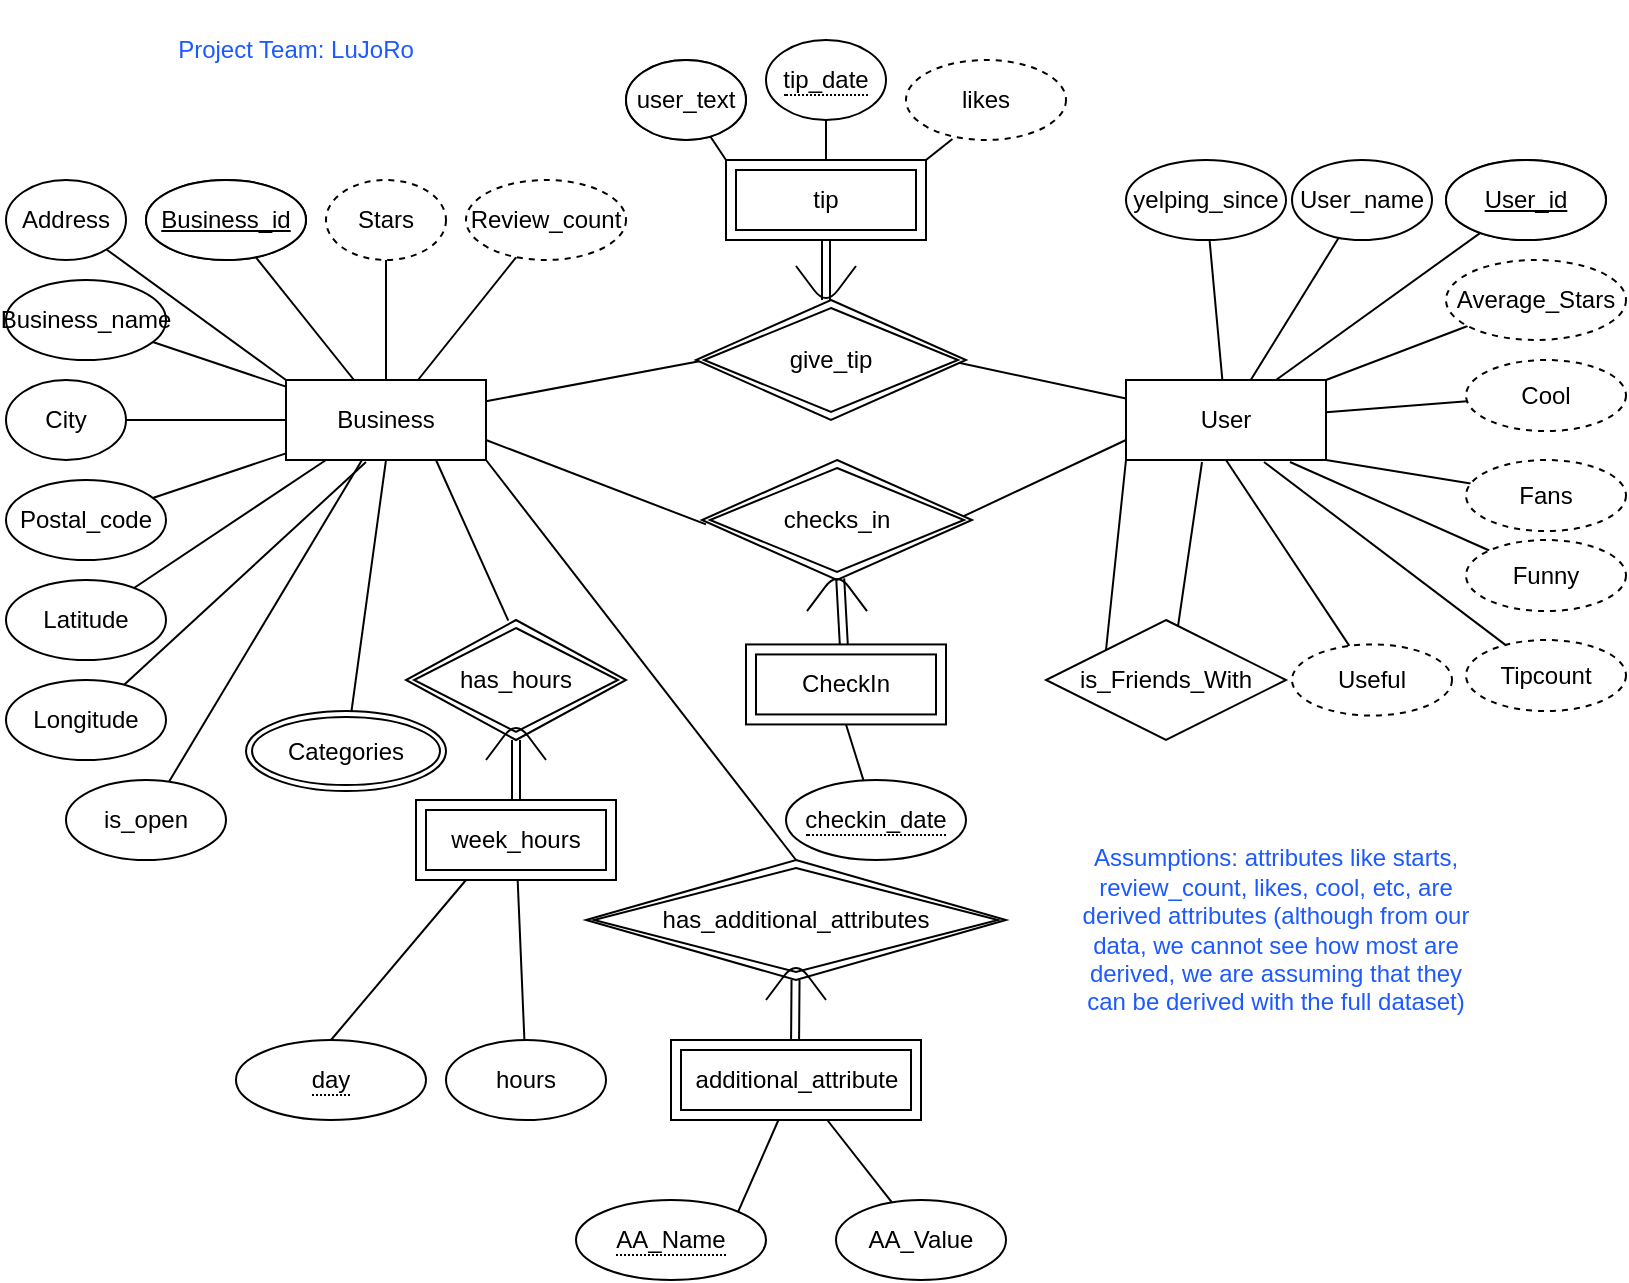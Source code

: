 <mxfile version="14.3.2" type="device"><diagram id="R2lEEEUBdFMjLlhIrx00" name="Page-1"><mxGraphModel dx="1167" dy="643" grid="1" gridSize="10" guides="1" tooltips="1" connect="1" arrows="1" fold="1" page="1" pageScale="1" pageWidth="850" pageHeight="1100" math="0" shadow="0" extFonts="Permanent Marker^https://fonts.googleapis.com/css?family=Permanent+Marker"><root><mxCell id="0"/><mxCell id="1" parent="0"/><mxCell id="-LLsK6vZgeF87bpJLIOv-51" style="edgeStyle=none;rounded=0;orthogonalLoop=1;jettySize=auto;html=1;entryX=0;entryY=0.5;entryDx=0;entryDy=0;endArrow=none;endFill=0;" parent="1" source="-LLsK6vZgeF87bpJLIOv-2" edge="1"><mxGeometry relative="1" as="geometry"><mxPoint x="360" y="220" as="targetPoint"/></mxGeometry></mxCell><mxCell id="-LLsK6vZgeF87bpJLIOv-2" value="Business" style="whiteSpace=wrap;html=1;align=center;" parent="1" vertex="1"><mxGeometry x="150" y="230" width="100" height="40" as="geometry"/></mxCell><mxCell id="-LLsK6vZgeF87bpJLIOv-8" value="" style="edgeStyle=none;rounded=0;orthogonalLoop=1;jettySize=auto;html=1;endArrow=none;endFill=0;" parent="1" source="-LLsK6vZgeF87bpJLIOv-3" target="-LLsK6vZgeF87bpJLIOv-2" edge="1"><mxGeometry relative="1" as="geometry"/></mxCell><mxCell id="-LLsK6vZgeF87bpJLIOv-3" value="Business_name" style="ellipse;whiteSpace=wrap;html=1;align=center;" parent="1" vertex="1"><mxGeometry x="10" y="180" width="80" height="40" as="geometry"/></mxCell><mxCell id="-LLsK6vZgeF87bpJLIOv-7" value="" style="edgeStyle=none;rounded=0;orthogonalLoop=1;jettySize=auto;html=1;endArrow=none;endFill=0;entryX=0;entryY=0;entryDx=0;entryDy=0;" parent="1" source="-LLsK6vZgeF87bpJLIOv-4" target="-LLsK6vZgeF87bpJLIOv-2" edge="1"><mxGeometry relative="1" as="geometry"/></mxCell><mxCell id="-LLsK6vZgeF87bpJLIOv-4" value="Address" style="ellipse;whiteSpace=wrap;html=1;align=center;" parent="1" vertex="1"><mxGeometry x="10" y="130" width="60" height="40" as="geometry"/></mxCell><mxCell id="-LLsK6vZgeF87bpJLIOv-6" value="" style="rounded=0;orthogonalLoop=1;jettySize=auto;html=1;endArrow=none;endFill=0;" parent="1" source="-LLsK6vZgeF87bpJLIOv-5" target="-LLsK6vZgeF87bpJLIOv-2" edge="1"><mxGeometry relative="1" as="geometry"/></mxCell><mxCell id="-LLsK6vZgeF87bpJLIOv-5" value="&lt;u&gt;Business_id&lt;/u&gt;" style="ellipse;whiteSpace=wrap;html=1;align=center;" parent="1" vertex="1"><mxGeometry x="80" y="130" width="80" height="40" as="geometry"/></mxCell><mxCell id="-LLsK6vZgeF87bpJLIOv-12" value="" style="edgeStyle=none;rounded=0;orthogonalLoop=1;jettySize=auto;html=1;endArrow=none;endFill=0;entryX=0;entryY=0.5;entryDx=0;entryDy=0;" parent="1" source="-LLsK6vZgeF87bpJLIOv-9" target="-LLsK6vZgeF87bpJLIOv-2" edge="1"><mxGeometry relative="1" as="geometry"/></mxCell><mxCell id="-LLsK6vZgeF87bpJLIOv-9" value="City" style="ellipse;whiteSpace=wrap;html=1;align=center;" parent="1" vertex="1"><mxGeometry x="10" y="230" width="60" height="40" as="geometry"/></mxCell><mxCell id="-LLsK6vZgeF87bpJLIOv-11" value="" style="edgeStyle=none;rounded=0;orthogonalLoop=1;jettySize=auto;html=1;endArrow=none;endFill=0;" parent="1" source="-LLsK6vZgeF87bpJLIOv-10" target="-LLsK6vZgeF87bpJLIOv-2" edge="1"><mxGeometry relative="1" as="geometry"/></mxCell><mxCell id="-LLsK6vZgeF87bpJLIOv-10" value="Postal_code" style="ellipse;whiteSpace=wrap;html=1;align=center;" parent="1" vertex="1"><mxGeometry x="10" y="280" width="80" height="40" as="geometry"/></mxCell><mxCell id="-LLsK6vZgeF87bpJLIOv-15" value="" style="edgeStyle=none;rounded=0;orthogonalLoop=1;jettySize=auto;html=1;endArrow=none;endFill=0;" parent="1" source="-LLsK6vZgeF87bpJLIOv-13" target="-LLsK6vZgeF87bpJLIOv-2" edge="1"><mxGeometry relative="1" as="geometry"/></mxCell><mxCell id="-LLsK6vZgeF87bpJLIOv-13" value="Latitude" style="ellipse;whiteSpace=wrap;html=1;align=center;" parent="1" vertex="1"><mxGeometry x="10" y="330" width="80" height="40" as="geometry"/></mxCell><mxCell id="-LLsK6vZgeF87bpJLIOv-16" style="edgeStyle=none;rounded=0;orthogonalLoop=1;jettySize=auto;html=1;endArrow=none;endFill=0;" parent="1" source="-LLsK6vZgeF87bpJLIOv-14" edge="1"><mxGeometry relative="1" as="geometry"><mxPoint x="190" y="271" as="targetPoint"/></mxGeometry></mxCell><mxCell id="-LLsK6vZgeF87bpJLIOv-14" value="Longitude" style="ellipse;whiteSpace=wrap;html=1;align=center;" parent="1" vertex="1"><mxGeometry x="10" y="380" width="80" height="40" as="geometry"/></mxCell><mxCell id="-LLsK6vZgeF87bpJLIOv-20" value="" style="edgeStyle=none;rounded=0;orthogonalLoop=1;jettySize=auto;html=1;endArrow=none;endFill=0;" parent="1" source="-LLsK6vZgeF87bpJLIOv-19" target="-LLsK6vZgeF87bpJLIOv-2" edge="1"><mxGeometry relative="1" as="geometry"/></mxCell><mxCell id="-LLsK6vZgeF87bpJLIOv-19" value="Stars" style="ellipse;whiteSpace=wrap;html=1;align=center;dashed=1;" parent="1" vertex="1"><mxGeometry x="170" y="130" width="60" height="40" as="geometry"/></mxCell><mxCell id="-LLsK6vZgeF87bpJLIOv-22" value="" style="edgeStyle=none;rounded=0;orthogonalLoop=1;jettySize=auto;html=1;endArrow=none;endFill=0;" parent="1" source="-LLsK6vZgeF87bpJLIOv-21" target="-LLsK6vZgeF87bpJLIOv-2" edge="1"><mxGeometry relative="1" as="geometry"/></mxCell><mxCell id="-LLsK6vZgeF87bpJLIOv-21" value="Review_count" style="ellipse;whiteSpace=wrap;html=1;align=center;dashed=1;" parent="1" vertex="1"><mxGeometry x="240" y="130" width="80" height="40" as="geometry"/></mxCell><mxCell id="-LLsK6vZgeF87bpJLIOv-24" value="" style="edgeStyle=none;rounded=0;orthogonalLoop=1;jettySize=auto;html=1;endArrow=none;endFill=0;" parent="1" source="-LLsK6vZgeF87bpJLIOv-23" target="-LLsK6vZgeF87bpJLIOv-2" edge="1"><mxGeometry relative="1" as="geometry"/></mxCell><mxCell id="-LLsK6vZgeF87bpJLIOv-23" value="is_open" style="ellipse;whiteSpace=wrap;html=1;align=center;" parent="1" vertex="1"><mxGeometry x="40" y="430" width="80" height="40" as="geometry"/></mxCell><mxCell id="-LLsK6vZgeF87bpJLIOv-26" style="edgeStyle=none;rounded=0;orthogonalLoop=1;jettySize=auto;html=1;entryX=0.5;entryY=1;entryDx=0;entryDy=0;endArrow=none;endFill=0;" parent="1" source="-LLsK6vZgeF87bpJLIOv-25" target="-LLsK6vZgeF87bpJLIOv-2" edge="1"><mxGeometry relative="1" as="geometry"/></mxCell><mxCell id="-LLsK6vZgeF87bpJLIOv-25" value="Categories" style="ellipse;shape=doubleEllipse;margin=3;whiteSpace=wrap;html=1;align=center;" parent="1" vertex="1"><mxGeometry x="130" y="395.56" width="100" height="40" as="geometry"/></mxCell><mxCell id="-LLsK6vZgeF87bpJLIOv-52" style="edgeStyle=none;rounded=0;orthogonalLoop=1;jettySize=auto;html=1;entryX=1;entryY=0.5;entryDx=0;entryDy=0;endArrow=none;endFill=0;" parent="1" source="-LLsK6vZgeF87bpJLIOv-27" edge="1"><mxGeometry relative="1" as="geometry"><mxPoint x="480" y="220" as="targetPoint"/></mxGeometry></mxCell><mxCell id="-LLsK6vZgeF87bpJLIOv-27" value="User" style="whiteSpace=wrap;html=1;align=center;" parent="1" vertex="1"><mxGeometry x="570" y="230" width="100" height="40" as="geometry"/></mxCell><mxCell id="-LLsK6vZgeF87bpJLIOv-29" style="edgeStyle=none;rounded=0;orthogonalLoop=1;jettySize=auto;html=1;entryX=0.75;entryY=0;entryDx=0;entryDy=0;endArrow=none;endFill=0;" parent="1" source="-LLsK6vZgeF87bpJLIOv-28" target="-LLsK6vZgeF87bpJLIOv-27" edge="1"><mxGeometry relative="1" as="geometry"/></mxCell><mxCell id="-LLsK6vZgeF87bpJLIOv-28" value="&lt;u&gt;User_id&lt;/u&gt;" style="ellipse;whiteSpace=wrap;html=1;align=center;" parent="1" vertex="1"><mxGeometry x="730" y="120" width="80" height="40" as="geometry"/></mxCell><mxCell id="-LLsK6vZgeF87bpJLIOv-31" style="edgeStyle=none;rounded=0;orthogonalLoop=1;jettySize=auto;html=1;endArrow=none;endFill=0;" parent="1" source="-LLsK6vZgeF87bpJLIOv-30" target="-LLsK6vZgeF87bpJLIOv-27" edge="1"><mxGeometry relative="1" as="geometry"/></mxCell><mxCell id="-LLsK6vZgeF87bpJLIOv-30" value="User_name" style="ellipse;whiteSpace=wrap;html=1;align=center;" parent="1" vertex="1"><mxGeometry x="653" y="120" width="70" height="40" as="geometry"/></mxCell><mxCell id="-LLsK6vZgeF87bpJLIOv-33" style="edgeStyle=none;rounded=0;orthogonalLoop=1;jettySize=auto;html=1;entryX=1;entryY=0;entryDx=0;entryDy=0;endArrow=none;endFill=0;" parent="1" source="-LLsK6vZgeF87bpJLIOv-32" target="-LLsK6vZgeF87bpJLIOv-27" edge="1"><mxGeometry relative="1" as="geometry"/></mxCell><mxCell id="-LLsK6vZgeF87bpJLIOv-32" value="Average_Stars" style="ellipse;whiteSpace=wrap;html=1;align=center;dashed=1;" parent="1" vertex="1"><mxGeometry x="730" y="170" width="90" height="40" as="geometry"/></mxCell><mxCell id="-LLsK6vZgeF87bpJLIOv-35" value="" style="edgeStyle=none;rounded=0;orthogonalLoop=1;jettySize=auto;html=1;endArrow=none;endFill=0;" parent="1" source="-LLsK6vZgeF87bpJLIOv-34" target="-LLsK6vZgeF87bpJLIOv-27" edge="1"><mxGeometry relative="1" as="geometry"/></mxCell><mxCell id="-LLsK6vZgeF87bpJLIOv-34" value="Cool" style="ellipse;whiteSpace=wrap;html=1;align=center;dashed=1;" parent="1" vertex="1"><mxGeometry x="740" y="220" width="80" height="35.56" as="geometry"/></mxCell><mxCell id="-LLsK6vZgeF87bpJLIOv-37" style="edgeStyle=none;rounded=0;orthogonalLoop=1;jettySize=auto;html=1;endArrow=none;endFill=0;" parent="1" source="-LLsK6vZgeF87bpJLIOv-36" target="-LLsK6vZgeF87bpJLIOv-27" edge="1"><mxGeometry relative="1" as="geometry"/></mxCell><mxCell id="-LLsK6vZgeF87bpJLIOv-36" value="yelping_since" style="ellipse;whiteSpace=wrap;html=1;align=center;" parent="1" vertex="1"><mxGeometry x="570" y="120" width="80" height="40" as="geometry"/></mxCell><mxCell id="-LLsK6vZgeF87bpJLIOv-39" style="edgeStyle=none;rounded=0;orthogonalLoop=1;jettySize=auto;html=1;entryX=1;entryY=1;entryDx=0;entryDy=0;endArrow=none;endFill=0;" parent="1" source="-LLsK6vZgeF87bpJLIOv-38" target="-LLsK6vZgeF87bpJLIOv-27" edge="1"><mxGeometry relative="1" as="geometry"/></mxCell><mxCell id="-LLsK6vZgeF87bpJLIOv-38" value="Fans" style="ellipse;whiteSpace=wrap;html=1;align=center;dashed=1;" parent="1" vertex="1"><mxGeometry x="740" y="270" width="80" height="35.56" as="geometry"/></mxCell><mxCell id="-LLsK6vZgeF87bpJLIOv-41" style="edgeStyle=none;rounded=0;orthogonalLoop=1;jettySize=auto;html=1;entryX=0.82;entryY=1.025;entryDx=0;entryDy=0;entryPerimeter=0;endArrow=none;endFill=0;" parent="1" source="-LLsK6vZgeF87bpJLIOv-40" target="-LLsK6vZgeF87bpJLIOv-27" edge="1"><mxGeometry relative="1" as="geometry"/></mxCell><mxCell id="-LLsK6vZgeF87bpJLIOv-40" value="Funny" style="ellipse;whiteSpace=wrap;html=1;align=center;dashed=1;" parent="1" vertex="1"><mxGeometry x="740" y="310" width="80" height="35.56" as="geometry"/></mxCell><mxCell id="-LLsK6vZgeF87bpJLIOv-43" style="edgeStyle=none;rounded=0;orthogonalLoop=1;jettySize=auto;html=1;endArrow=none;endFill=0;entryX=0.69;entryY=1.025;entryDx=0;entryDy=0;entryPerimeter=0;" parent="1" source="-LLsK6vZgeF87bpJLIOv-42" target="-LLsK6vZgeF87bpJLIOv-27" edge="1"><mxGeometry relative="1" as="geometry"><mxPoint x="628" y="270" as="targetPoint"/></mxGeometry></mxCell><mxCell id="-LLsK6vZgeF87bpJLIOv-42" value="Tipcount" style="ellipse;whiteSpace=wrap;html=1;align=center;dashed=1;" parent="1" vertex="1"><mxGeometry x="740" y="360" width="80" height="35.56" as="geometry"/></mxCell><mxCell id="-LLsK6vZgeF87bpJLIOv-45" style="edgeStyle=none;rounded=0;orthogonalLoop=1;jettySize=auto;html=1;entryX=0.5;entryY=1;entryDx=0;entryDy=0;endArrow=none;endFill=0;" parent="1" source="-LLsK6vZgeF87bpJLIOv-44" target="-LLsK6vZgeF87bpJLIOv-27" edge="1"><mxGeometry relative="1" as="geometry"/></mxCell><mxCell id="-LLsK6vZgeF87bpJLIOv-44" value="Useful" style="ellipse;whiteSpace=wrap;html=1;align=center;dashed=1;" parent="1" vertex="1"><mxGeometry x="653" y="362.22" width="80" height="35.56" as="geometry"/></mxCell><mxCell id="-LLsK6vZgeF87bpJLIOv-56" style="edgeStyle=none;rounded=0;orthogonalLoop=1;jettySize=auto;html=1;entryX=1;entryY=0.75;entryDx=0;entryDy=0;endArrow=none;endFill=0;exitX=0;exitY=0.5;exitDx=0;exitDy=0;" parent="1" target="-LLsK6vZgeF87bpJLIOv-2" edge="1"><mxGeometry relative="1" as="geometry"><mxPoint x="360" y="302.22" as="sourcePoint"/></mxGeometry></mxCell><mxCell id="-LLsK6vZgeF87bpJLIOv-57" style="edgeStyle=none;rounded=0;orthogonalLoop=1;jettySize=auto;html=1;entryX=0;entryY=0.75;entryDx=0;entryDy=0;endArrow=none;endFill=0;exitX=1;exitY=0.5;exitDx=0;exitDy=0;" parent="1" target="-LLsK6vZgeF87bpJLIOv-27" edge="1"><mxGeometry relative="1" as="geometry"><mxPoint x="480" y="302.22" as="sourcePoint"/></mxGeometry></mxCell><mxCell id="4O9FPgdXU41Q3ANZEWyT-39" style="edgeStyle=none;rounded=0;orthogonalLoop=1;jettySize=auto;html=1;entryX=1;entryY=0;entryDx=0;entryDy=0;endArrow=none;endFill=0;" edge="1" parent="1" target="4O9FPgdXU41Q3ANZEWyT-44"><mxGeometry relative="1" as="geometry"><mxPoint x="483.223" y="109.483" as="sourcePoint"/></mxGeometry></mxCell><mxCell id="4O9FPgdXU41Q3ANZEWyT-38" style="edgeStyle=none;rounded=0;orthogonalLoop=1;jettySize=auto;html=1;entryX=0;entryY=0;entryDx=0;entryDy=0;endArrow=none;endFill=0;" edge="1" parent="1" source="-LLsK6vZgeF87bpJLIOv-63" target="4O9FPgdXU41Q3ANZEWyT-44"><mxGeometry relative="1" as="geometry"><mxPoint x="400" y="130" as="targetPoint"/></mxGeometry></mxCell><mxCell id="-LLsK6vZgeF87bpJLIOv-63" value="Text" style="ellipse;whiteSpace=wrap;html=1;align=center;" parent="1" vertex="1"><mxGeometry x="320" y="70" width="60" height="40" as="geometry"/></mxCell><mxCell id="-LLsK6vZgeF87bpJLIOv-66" style="edgeStyle=none;rounded=0;orthogonalLoop=1;jettySize=auto;html=1;entryX=0;entryY=1;entryDx=0;entryDy=0;endArrow=none;endFill=0;exitX=0;exitY=0;exitDx=0;exitDy=0;" parent="1" source="-LLsK6vZgeF87bpJLIOv-65" target="-LLsK6vZgeF87bpJLIOv-27" edge="1"><mxGeometry relative="1" as="geometry"/></mxCell><mxCell id="-LLsK6vZgeF87bpJLIOv-67" style="edgeStyle=none;rounded=0;orthogonalLoop=1;jettySize=auto;html=1;entryX=0.38;entryY=1.025;entryDx=0;entryDy=0;entryPerimeter=0;endArrow=none;endFill=0;" parent="1" target="-LLsK6vZgeF87bpJLIOv-27" edge="1"><mxGeometry relative="1" as="geometry"><mxPoint x="595" y="360" as="sourcePoint"/></mxGeometry></mxCell><mxCell id="-LLsK6vZgeF87bpJLIOv-65" value="is_Friends_With" style="shape=rhombus;perimeter=rhombusPerimeter;whiteSpace=wrap;html=1;align=center;" parent="1" vertex="1"><mxGeometry x="530" y="350" width="120" height="60" as="geometry"/></mxCell><mxCell id="4O9FPgdXU41Q3ANZEWyT-5" style="edgeStyle=none;rounded=0;orthogonalLoop=1;jettySize=auto;html=1;entryX=0.75;entryY=1;entryDx=0;entryDy=0;endArrow=none;endFill=0;" edge="1" parent="1" target="-LLsK6vZgeF87bpJLIOv-2"><mxGeometry relative="1" as="geometry"><mxPoint x="261.142" y="350.316" as="sourcePoint"/></mxGeometry></mxCell><mxCell id="4O9FPgdXU41Q3ANZEWyT-7" style="edgeStyle=none;rounded=0;orthogonalLoop=1;jettySize=auto;html=1;entryX=1;entryY=1;entryDx=0;entryDy=0;endArrow=none;endFill=0;exitX=0.5;exitY=0;exitDx=0;exitDy=0;" edge="1" parent="1" source="4O9FPgdXU41Q3ANZEWyT-14" target="-LLsK6vZgeF87bpJLIOv-2"><mxGeometry relative="1" as="geometry"><mxPoint x="409.091" y="470" as="sourcePoint"/></mxGeometry></mxCell><mxCell id="4O9FPgdXU41Q3ANZEWyT-10" style="edgeStyle=none;rounded=0;orthogonalLoop=1;jettySize=auto;html=1;endArrow=none;endFill=0;shape=link;" edge="1" parent="1" target="4O9FPgdXU41Q3ANZEWyT-14"><mxGeometry relative="1" as="geometry"><mxPoint x="404.5" y="565" as="sourcePoint"/><mxPoint x="404.5" y="535" as="targetPoint"/></mxGeometry></mxCell><mxCell id="4O9FPgdXU41Q3ANZEWyT-14" value="has_additional_attributes" style="shape=rhombus;double=1;perimeter=rhombusPerimeter;whiteSpace=wrap;html=1;align=center;" vertex="1" parent="1"><mxGeometry x="300" y="470" width="210" height="60" as="geometry"/></mxCell><mxCell id="4O9FPgdXU41Q3ANZEWyT-15" value="additional_attribute" style="shape=ext;margin=3;double=1;whiteSpace=wrap;html=1;align=center;" vertex="1" parent="1"><mxGeometry x="342.5" y="560" width="125" height="40" as="geometry"/></mxCell><mxCell id="4O9FPgdXU41Q3ANZEWyT-17" style="edgeStyle=none;rounded=0;orthogonalLoop=1;jettySize=auto;html=1;endArrow=none;endFill=0;exitX=1;exitY=0;exitDx=0;exitDy=0;" edge="1" parent="1" source="4O9FPgdXU41Q3ANZEWyT-22" target="4O9FPgdXU41Q3ANZEWyT-15"><mxGeometry relative="1" as="geometry"><mxPoint x="370.589" y="640.713" as="sourcePoint"/></mxGeometry></mxCell><mxCell id="4O9FPgdXU41Q3ANZEWyT-18" value="" style="endArrow=none;html=1;" edge="1" parent="1"><mxGeometry width="50" height="50" relative="1" as="geometry"><mxPoint x="390" y="540" as="sourcePoint"/><mxPoint x="420" y="540" as="targetPoint"/><Array as="points"><mxPoint x="405" y="520"/></Array></mxGeometry></mxCell><mxCell id="4O9FPgdXU41Q3ANZEWyT-20" style="edgeStyle=none;rounded=0;orthogonalLoop=1;jettySize=auto;html=1;endArrow=none;endFill=0;" edge="1" parent="1" source="4O9FPgdXU41Q3ANZEWyT-19" target="4O9FPgdXU41Q3ANZEWyT-15"><mxGeometry relative="1" as="geometry"/></mxCell><mxCell id="4O9FPgdXU41Q3ANZEWyT-19" value="AA_Value" style="ellipse;whiteSpace=wrap;html=1;align=center;" vertex="1" parent="1"><mxGeometry x="425" y="640" width="85" height="40" as="geometry"/></mxCell><mxCell id="4O9FPgdXU41Q3ANZEWyT-22" value="&lt;span style=&quot;border-bottom: 1px dotted&quot;&gt;AA_Name&lt;/span&gt;" style="ellipse;whiteSpace=wrap;html=1;align=center;" vertex="1" parent="1"><mxGeometry x="295" y="640" width="95" height="40" as="geometry"/></mxCell><mxCell id="4O9FPgdXU41Q3ANZEWyT-33" style="edgeStyle=none;rounded=0;orthogonalLoop=1;jettySize=auto;html=1;entryX=0.5;entryY=1;entryDx=0;entryDy=0;endArrow=none;endFill=0;shape=link;" edge="1" parent="1" source="4O9FPgdXU41Q3ANZEWyT-27" target="4O9FPgdXU41Q3ANZEWyT-32"><mxGeometry relative="1" as="geometry"/></mxCell><mxCell id="4O9FPgdXU41Q3ANZEWyT-27" value="week_hours" style="shape=ext;margin=3;double=1;whiteSpace=wrap;html=1;align=center;" vertex="1" parent="1"><mxGeometry x="215" y="440" width="100" height="40" as="geometry"/></mxCell><mxCell id="4O9FPgdXU41Q3ANZEWyT-31" style="edgeStyle=none;rounded=0;orthogonalLoop=1;jettySize=auto;html=1;entryX=0.25;entryY=1;entryDx=0;entryDy=0;endArrow=none;endFill=0;exitX=0.5;exitY=0;exitDx=0;exitDy=0;" edge="1" parent="1" source="4O9FPgdXU41Q3ANZEWyT-35" target="4O9FPgdXU41Q3ANZEWyT-27"><mxGeometry relative="1" as="geometry"><mxPoint x="213.282" y="488.906" as="sourcePoint"/></mxGeometry></mxCell><mxCell id="4O9FPgdXU41Q3ANZEWyT-30" style="edgeStyle=none;rounded=0;orthogonalLoop=1;jettySize=auto;html=1;endArrow=none;endFill=0;" edge="1" parent="1" source="4O9FPgdXU41Q3ANZEWyT-29" target="4O9FPgdXU41Q3ANZEWyT-27"><mxGeometry relative="1" as="geometry"/></mxCell><mxCell id="4O9FPgdXU41Q3ANZEWyT-29" value="hours" style="ellipse;whiteSpace=wrap;html=1;align=center;" vertex="1" parent="1"><mxGeometry x="230" y="560" width="80" height="40" as="geometry"/></mxCell><mxCell id="4O9FPgdXU41Q3ANZEWyT-32" value="has_hours" style="shape=rhombus;double=1;perimeter=rhombusPerimeter;whiteSpace=wrap;html=1;align=center;" vertex="1" parent="1"><mxGeometry x="210" y="350" width="110" height="60" as="geometry"/></mxCell><mxCell id="4O9FPgdXU41Q3ANZEWyT-34" value="" style="endArrow=none;html=1;" edge="1" parent="1"><mxGeometry width="50" height="50" relative="1" as="geometry"><mxPoint x="250" y="420" as="sourcePoint"/><mxPoint x="280" y="420" as="targetPoint"/><Array as="points"><mxPoint x="265" y="400"/></Array></mxGeometry></mxCell><mxCell id="4O9FPgdXU41Q3ANZEWyT-35" value="&lt;span style=&quot;border-bottom: 1px dotted&quot;&gt;day&lt;/span&gt;" style="ellipse;whiteSpace=wrap;html=1;align=center;" vertex="1" parent="1"><mxGeometry x="125" y="560" width="95" height="40" as="geometry"/></mxCell><mxCell id="4O9FPgdXU41Q3ANZEWyT-37" style="edgeStyle=none;rounded=0;orthogonalLoop=1;jettySize=auto;html=1;endArrow=none;endFill=0;" edge="1" parent="1"><mxGeometry relative="1" as="geometry"><mxPoint x="420" y="100" as="sourcePoint"/><mxPoint x="420" y="120" as="targetPoint"/></mxGeometry></mxCell><mxCell id="4O9FPgdXU41Q3ANZEWyT-40" value="&lt;u&gt;Business_id&lt;/u&gt;" style="ellipse;whiteSpace=wrap;html=1;align=center;" vertex="1" parent="1"><mxGeometry x="80" y="130" width="80" height="40" as="geometry"/></mxCell><mxCell id="4O9FPgdXU41Q3ANZEWyT-41" value="&lt;u&gt;User_id&lt;/u&gt;" style="ellipse;whiteSpace=wrap;html=1;align=center;" vertex="1" parent="1"><mxGeometry x="730" y="120" width="80" height="40" as="geometry"/></mxCell><mxCell id="4O9FPgdXU41Q3ANZEWyT-42" value="user_text" style="ellipse;whiteSpace=wrap;html=1;align=center;" vertex="1" parent="1"><mxGeometry x="320" y="70" width="60" height="40" as="geometry"/></mxCell><mxCell id="4O9FPgdXU41Q3ANZEWyT-45" value="" style="edgeStyle=none;rounded=0;orthogonalLoop=1;jettySize=auto;html=1;endArrow=none;endFill=0;shape=link;" edge="1" parent="1" source="4O9FPgdXU41Q3ANZEWyT-44"><mxGeometry relative="1" as="geometry"><mxPoint x="420" y="190" as="targetPoint"/></mxGeometry></mxCell><mxCell id="4O9FPgdXU41Q3ANZEWyT-44" value="tip" style="shape=ext;margin=3;double=1;whiteSpace=wrap;html=1;align=center;" vertex="1" parent="1"><mxGeometry x="370" y="120" width="100" height="40" as="geometry"/></mxCell><mxCell id="4O9FPgdXU41Q3ANZEWyT-46" value="" style="endArrow=none;html=1;" edge="1" parent="1"><mxGeometry width="50" height="50" relative="1" as="geometry"><mxPoint x="405" y="173" as="sourcePoint"/><mxPoint x="435" y="173" as="targetPoint"/><Array as="points"><mxPoint x="420" y="193"/></Array></mxGeometry></mxCell><mxCell id="4O9FPgdXU41Q3ANZEWyT-47" value="give_tip" style="shape=rhombus;double=1;perimeter=rhombusPerimeter;whiteSpace=wrap;html=1;align=center;" vertex="1" parent="1"><mxGeometry x="355" y="190" width="135" height="60" as="geometry"/></mxCell><mxCell id="4O9FPgdXU41Q3ANZEWyT-48" value="&lt;span style=&quot;border-bottom: 1px dotted&quot;&gt;tip_date&lt;/span&gt;" style="ellipse;whiteSpace=wrap;html=1;align=center;" vertex="1" parent="1"><mxGeometry x="390" y="60" width="60" height="40" as="geometry"/></mxCell><mxCell id="4O9FPgdXU41Q3ANZEWyT-52" style="edgeStyle=none;rounded=0;orthogonalLoop=1;jettySize=auto;html=1;entryX=0.5;entryY=1;entryDx=0;entryDy=0;endArrow=none;endFill=0;" edge="1" parent="1" source="4O9FPgdXU41Q3ANZEWyT-49" target="4O9FPgdXU41Q3ANZEWyT-51"><mxGeometry relative="1" as="geometry"/></mxCell><mxCell id="4O9FPgdXU41Q3ANZEWyT-49" value="&lt;span style=&quot;border-bottom: 1px dotted&quot;&gt;checkin_date&lt;/span&gt;" style="ellipse;whiteSpace=wrap;html=1;align=center;" vertex="1" parent="1"><mxGeometry x="400" y="430" width="90" height="40" as="geometry"/></mxCell><mxCell id="4O9FPgdXU41Q3ANZEWyT-50" value="checks_in" style="shape=rhombus;double=1;perimeter=rhombusPerimeter;whiteSpace=wrap;html=1;align=center;" vertex="1" parent="1"><mxGeometry x="358" y="270" width="135" height="60" as="geometry"/></mxCell><mxCell id="4O9FPgdXU41Q3ANZEWyT-53" style="edgeStyle=none;rounded=0;orthogonalLoop=1;jettySize=auto;html=1;endArrow=none;endFill=0;shape=link;" edge="1" parent="1" source="4O9FPgdXU41Q3ANZEWyT-51" target="4O9FPgdXU41Q3ANZEWyT-50"><mxGeometry relative="1" as="geometry"/></mxCell><mxCell id="4O9FPgdXU41Q3ANZEWyT-51" value="CheckIn" style="shape=ext;margin=3;double=1;whiteSpace=wrap;html=1;align=center;" vertex="1" parent="1"><mxGeometry x="380" y="362.22" width="100" height="40" as="geometry"/></mxCell><mxCell id="4O9FPgdXU41Q3ANZEWyT-55" value="" style="endArrow=none;html=1;" edge="1" parent="1"><mxGeometry width="50" height="50" relative="1" as="geometry"><mxPoint x="410.5" y="345.56" as="sourcePoint"/><mxPoint x="440.5" y="345.56" as="targetPoint"/><Array as="points"><mxPoint x="425.5" y="325.56"/></Array></mxGeometry></mxCell><mxCell id="4O9FPgdXU41Q3ANZEWyT-56" value="likes" style="ellipse;whiteSpace=wrap;html=1;align=center;dashed=1;" vertex="1" parent="1"><mxGeometry x="460" y="70" width="80" height="40" as="geometry"/></mxCell><mxCell id="4O9FPgdXU41Q3ANZEWyT-57" value="&lt;font color=&quot;#1c59ff&quot;&gt;Assumptions: attributes like starts, review_count, likes, cool, etc, are derived attributes (although from our data, we cannot see how most are derived, we are assuming that they can be derived with the full dataset)&lt;/font&gt;" style="text;html=1;strokeColor=none;fillColor=none;align=center;verticalAlign=middle;whiteSpace=wrap;rounded=0;" vertex="1" parent="1"><mxGeometry x="540" y="430" width="210" height="150" as="geometry"/></mxCell><mxCell id="4O9FPgdXU41Q3ANZEWyT-58" value="&lt;font color=&quot;#1c59ff&quot;&gt;Project Team: LuJoRo&lt;/font&gt;" style="text;html=1;strokeColor=none;fillColor=none;align=center;verticalAlign=middle;whiteSpace=wrap;rounded=0;" vertex="1" parent="1"><mxGeometry x="50" y="40" width="210" height="50" as="geometry"/></mxCell></root></mxGraphModel></diagram></mxfile>